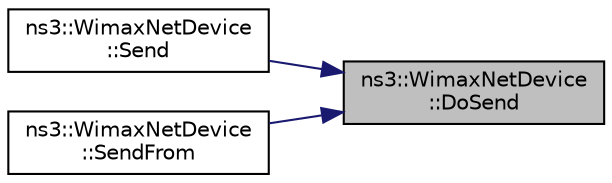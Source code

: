 digraph "ns3::WimaxNetDevice::DoSend"
{
 // LATEX_PDF_SIZE
  edge [fontname="Helvetica",fontsize="10",labelfontname="Helvetica",labelfontsize="10"];
  node [fontname="Helvetica",fontsize="10",shape=record];
  rankdir="RL";
  Node1 [label="ns3::WimaxNetDevice\l::DoSend",height=0.2,width=0.4,color="black", fillcolor="grey75", style="filled", fontcolor="black",tooltip="Send a packet."];
  Node1 -> Node2 [dir="back",color="midnightblue",fontsize="10",style="solid",fontname="Helvetica"];
  Node2 [label="ns3::WimaxNetDevice\l::Send",height=0.2,width=0.4,color="black", fillcolor="white", style="filled",URL="$classns3_1_1_wimax_net_device.html#a6522541de4777fbe16b98a95d14ec588",tooltip="Send function."];
  Node1 -> Node3 [dir="back",color="midnightblue",fontsize="10",style="solid",fontname="Helvetica"];
  Node3 [label="ns3::WimaxNetDevice\l::SendFrom",height=0.2,width=0.4,color="black", fillcolor="white", style="filled",URL="$classns3_1_1_wimax_net_device.html#a852b3f9de55aa0fac3974e7bb34679e4",tooltip="Send a packet."];
}
